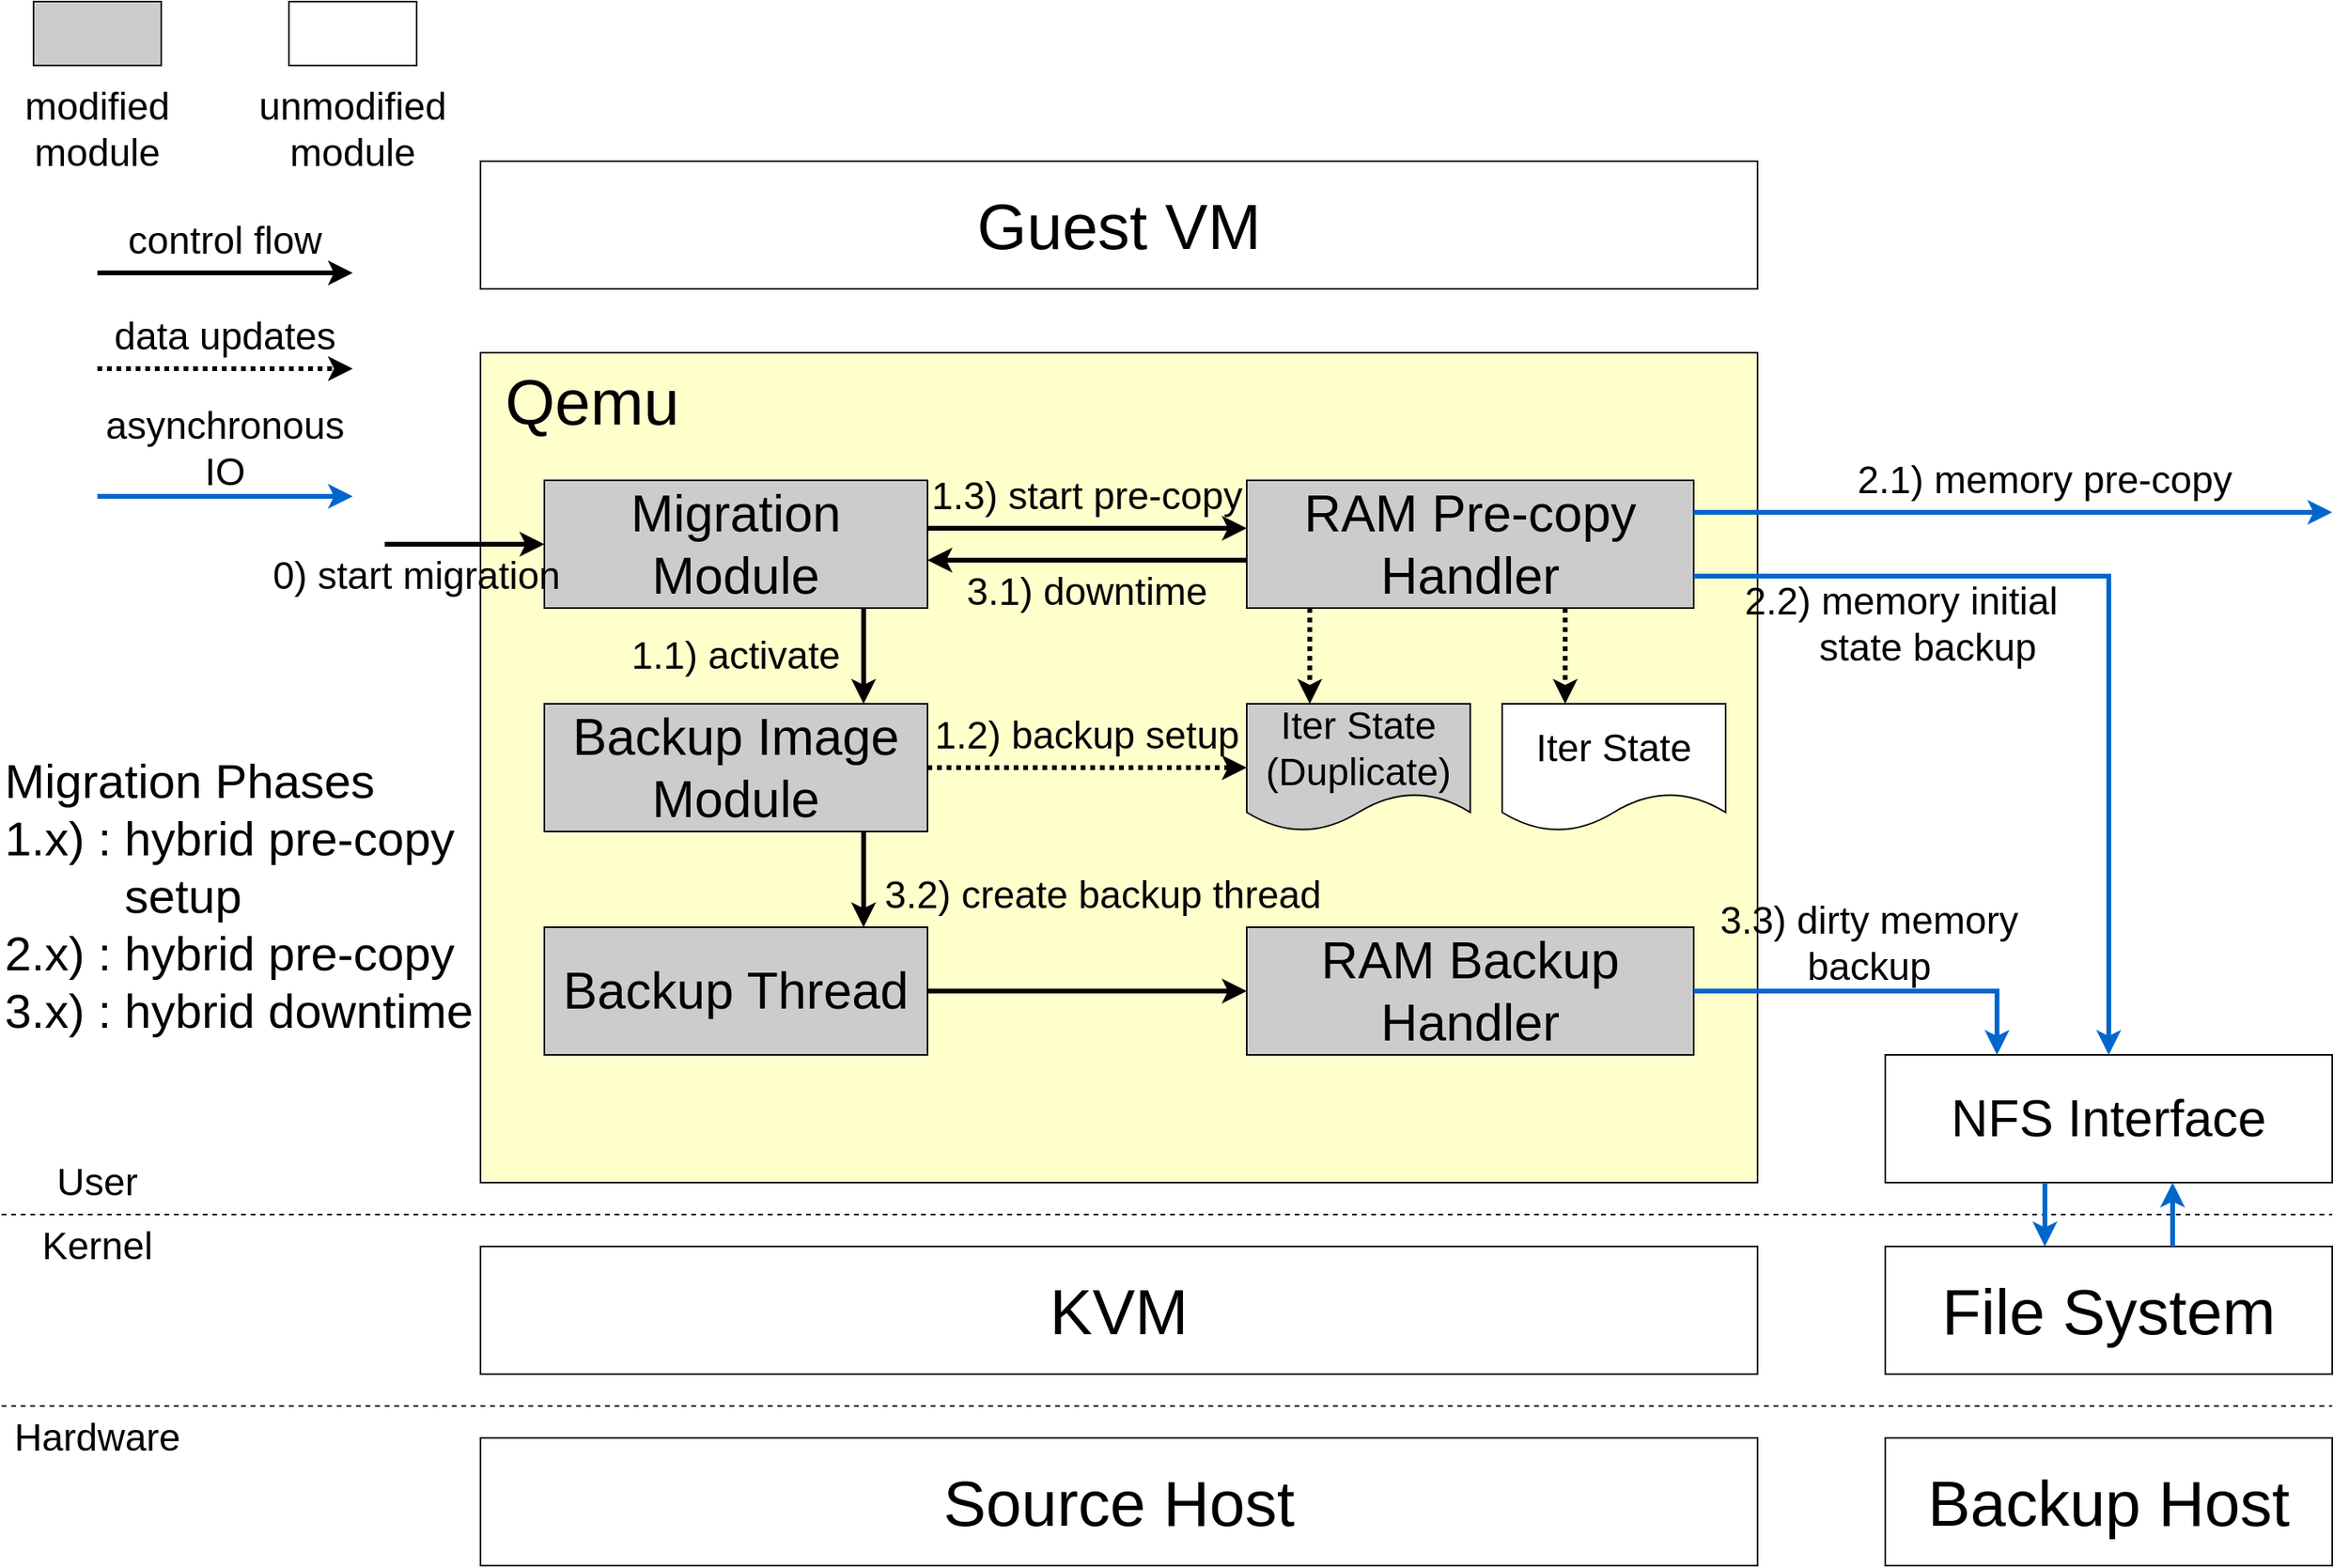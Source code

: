 <mxfile version="21.6.1" type="github">
  <diagram name="第 1 页" id="OpDthlvLPTq0gWTyiU4q">
    <mxGraphModel dx="2846" dy="1156" grid="1" gridSize="10" guides="1" tooltips="1" connect="1" arrows="1" fold="1" page="1" pageScale="1" pageWidth="827" pageHeight="1169" math="0" shadow="0">
      <root>
        <mxCell id="0" />
        <mxCell id="1" parent="0" />
        <mxCell id="nN0O7QRVwU9NLzJ40oYi-1" value="&lt;font style=&quot;font-size: 40px;&quot;&gt;Guest VM&lt;/font&gt;" style="rounded=0;whiteSpace=wrap;html=1;align=center;" vertex="1" parent="1">
          <mxGeometry x="-460" y="160" width="800" height="80" as="geometry" />
        </mxCell>
        <mxCell id="nN0O7QRVwU9NLzJ40oYi-2" value="" style="rounded=0;whiteSpace=wrap;html=1;fillColor=#FFFFCC;" vertex="1" parent="1">
          <mxGeometry x="-460" y="280" width="800" height="520" as="geometry" />
        </mxCell>
        <mxCell id="nN0O7QRVwU9NLzJ40oYi-3" value="&lt;font style=&quot;font-size: 40px;&quot;&gt;Qemu&lt;/font&gt;" style="text;html=1;strokeColor=none;fillColor=none;align=center;verticalAlign=middle;whiteSpace=wrap;rounded=0;" vertex="1" parent="1">
          <mxGeometry x="-460" y="280" width="140" height="60" as="geometry" />
        </mxCell>
        <mxCell id="nN0O7QRVwU9NLzJ40oYi-4" value="&lt;font style=&quot;font-size: 32px;&quot;&gt;Migration&lt;br style=&quot;&quot;&gt;Module&lt;/font&gt;" style="rounded=0;whiteSpace=wrap;html=1;fontSize=20;fillColor=#CCCCCC;" vertex="1" parent="1">
          <mxGeometry x="-420" y="360" width="240" height="80" as="geometry" />
        </mxCell>
        <mxCell id="nN0O7QRVwU9NLzJ40oYi-5" value="&lt;font style=&quot;font-size: 32px;&quot;&gt;Backup Image&lt;br style=&quot;&quot;&gt;Module&lt;/font&gt;" style="rounded=0;whiteSpace=wrap;html=1;fillColor=#CCCCCC;fontSize=20;" vertex="1" parent="1">
          <mxGeometry x="-420" y="500" width="240" height="80" as="geometry" />
        </mxCell>
        <mxCell id="nN0O7QRVwU9NLzJ40oYi-8" value="" style="endArrow=classic;html=1;rounded=0;strokeWidth=3;" edge="1" parent="1">
          <mxGeometry width="50" height="50" relative="1" as="geometry">
            <mxPoint x="-700" y="230" as="sourcePoint" />
            <mxPoint x="-540" y="230" as="targetPoint" />
          </mxGeometry>
        </mxCell>
        <mxCell id="nN0O7QRVwU9NLzJ40oYi-9" value="" style="endArrow=classic;html=1;rounded=0;strokeWidth=3;strokeColor=#0066CC;" edge="1" parent="1">
          <mxGeometry width="50" height="50" relative="1" as="geometry">
            <mxPoint x="-700" y="370" as="sourcePoint" />
            <mxPoint x="-540" y="370" as="targetPoint" />
          </mxGeometry>
        </mxCell>
        <mxCell id="nN0O7QRVwU9NLzJ40oYi-10" value="" style="endArrow=none;dashed=1;html=1;rounded=0;" edge="1" parent="1">
          <mxGeometry width="50" height="50" relative="1" as="geometry">
            <mxPoint x="-760" y="820" as="sourcePoint" />
            <mxPoint x="700" y="820" as="targetPoint" />
          </mxGeometry>
        </mxCell>
        <mxCell id="nN0O7QRVwU9NLzJ40oYi-11" value="&lt;font style=&quot;font-size: 24px;&quot;&gt;User&lt;/font&gt;" style="text;html=1;strokeColor=none;fillColor=none;align=center;verticalAlign=middle;whiteSpace=wrap;rounded=0;" vertex="1" parent="1">
          <mxGeometry x="-760" y="780" width="120" height="40" as="geometry" />
        </mxCell>
        <mxCell id="nN0O7QRVwU9NLzJ40oYi-12" value="&lt;font style=&quot;font-size: 24px;&quot;&gt;Kernel&lt;/font&gt;" style="text;html=1;strokeColor=none;fillColor=none;align=center;verticalAlign=middle;whiteSpace=wrap;rounded=0;" vertex="1" parent="1">
          <mxGeometry x="-760" y="820" width="120" height="40" as="geometry" />
        </mxCell>
        <mxCell id="nN0O7QRVwU9NLzJ40oYi-14" value="&lt;font style=&quot;font-size: 24px;&quot;&gt;0) start migration&lt;/font&gt;" style="text;html=1;strokeColor=none;fillColor=none;align=center;verticalAlign=middle;whiteSpace=wrap;rounded=0;" vertex="1" parent="1">
          <mxGeometry x="-600" y="400" width="200" height="40" as="geometry" />
        </mxCell>
        <mxCell id="nN0O7QRVwU9NLzJ40oYi-15" value="&lt;font style=&quot;font-size: 24px;&quot;&gt;control flow&lt;/font&gt;" style="text;html=1;strokeColor=none;fillColor=none;align=center;verticalAlign=middle;whiteSpace=wrap;rounded=0;" vertex="1" parent="1">
          <mxGeometry x="-700" y="190" width="160" height="40" as="geometry" />
        </mxCell>
        <mxCell id="nN0O7QRVwU9NLzJ40oYi-16" value="&lt;font style=&quot;font-size: 24px;&quot;&gt;1.1) activate&lt;/font&gt;" style="text;html=1;strokeColor=none;fillColor=none;align=center;verticalAlign=middle;whiteSpace=wrap;rounded=0;" vertex="1" parent="1">
          <mxGeometry x="-380" y="450" width="160" height="40" as="geometry" />
        </mxCell>
        <mxCell id="nN0O7QRVwU9NLzJ40oYi-17" value="&lt;font style=&quot;font-size: 32px;&quot;&gt;RAM Pre-copy Handler&lt;/font&gt;" style="rounded=0;whiteSpace=wrap;html=1;fillColor=#CCCCCC;fontSize=20;" vertex="1" parent="1">
          <mxGeometry x="20" y="360" width="280" height="80" as="geometry" />
        </mxCell>
        <mxCell id="nN0O7QRVwU9NLzJ40oYi-18" value="&lt;font style=&quot;&quot;&gt;&lt;font style=&quot;font-size: 24px;&quot;&gt;1.3) start pre-copy&lt;/font&gt;&lt;br&gt;&lt;/font&gt;" style="text;html=1;strokeColor=none;fillColor=none;align=center;verticalAlign=middle;whiteSpace=wrap;rounded=0;" vertex="1" parent="1">
          <mxGeometry x="-180" y="350" width="200" height="40" as="geometry" />
        </mxCell>
        <mxCell id="nN0O7QRVwU9NLzJ40oYi-19" value="&lt;font style=&quot;font-size: 24px;&quot;&gt;1.2) backup setup&lt;/font&gt;" style="text;html=1;strokeColor=none;fillColor=none;align=center;verticalAlign=middle;whiteSpace=wrap;rounded=0;" vertex="1" parent="1">
          <mxGeometry x="-180" y="500" width="200" height="40" as="geometry" />
        </mxCell>
        <mxCell id="nN0O7QRVwU9NLzJ40oYi-20" value="&lt;font style=&quot;font-size: 32px;&quot;&gt;NFS Interface&lt;/font&gt;" style="rounded=0;whiteSpace=wrap;html=1;align=center;fontSize=20;" vertex="1" parent="1">
          <mxGeometry x="420" y="720" width="280" height="80" as="geometry" />
        </mxCell>
        <mxCell id="nN0O7QRVwU9NLzJ40oYi-21" value="&lt;font style=&quot;font-size: 24px;&quot;&gt;2.1) memory pre-copy&lt;/font&gt;" style="text;html=1;strokeColor=none;fillColor=none;align=center;verticalAlign=middle;whiteSpace=wrap;rounded=0;" vertex="1" parent="1">
          <mxGeometry x="360" y="340" width="320" height="40" as="geometry" />
        </mxCell>
        <mxCell id="nN0O7QRVwU9NLzJ40oYi-22" value="" style="endArrow=classic;html=1;rounded=0;strokeWidth=3;dashed=1;dashPattern=1 1;" edge="1" parent="1">
          <mxGeometry width="50" height="50" relative="1" as="geometry">
            <mxPoint x="-700" y="290" as="sourcePoint" />
            <mxPoint x="-540" y="290" as="targetPoint" />
          </mxGeometry>
        </mxCell>
        <mxCell id="nN0O7QRVwU9NLzJ40oYi-23" value="&lt;font style=&quot;font-size: 24px;&quot;&gt;data updates&lt;/font&gt;" style="text;html=1;strokeColor=none;fillColor=none;align=center;verticalAlign=middle;whiteSpace=wrap;rounded=0;" vertex="1" parent="1">
          <mxGeometry x="-700" y="250" width="160" height="40" as="geometry" />
        </mxCell>
        <mxCell id="nN0O7QRVwU9NLzJ40oYi-24" value="&lt;font style=&quot;font-size: 24px;&quot;&gt;3.1) downtime&lt;/font&gt;" style="text;html=1;strokeColor=none;fillColor=none;align=center;verticalAlign=middle;whiteSpace=wrap;rounded=0;" vertex="1" parent="1">
          <mxGeometry x="-180" y="410" width="200" height="40" as="geometry" />
        </mxCell>
        <mxCell id="nN0O7QRVwU9NLzJ40oYi-25" value="&lt;font style=&quot;font-size: 32px;&quot;&gt;RAM Backup Handler&lt;/font&gt;" style="rounded=0;whiteSpace=wrap;html=1;fillColor=#CCCCCC;fontSize=20;" vertex="1" parent="1">
          <mxGeometry x="20" y="640" width="280" height="80" as="geometry" />
        </mxCell>
        <mxCell id="nN0O7QRVwU9NLzJ40oYi-26" value="&lt;font style=&quot;font-size: 24px;&quot;&gt;3.2) create backup thread&lt;/font&gt;" style="text;html=1;strokeColor=none;fillColor=none;align=center;verticalAlign=middle;whiteSpace=wrap;rounded=0;" vertex="1" parent="1">
          <mxGeometry x="-220" y="600" width="300" height="40" as="geometry" />
        </mxCell>
        <mxCell id="nN0O7QRVwU9NLzJ40oYi-27" value="&lt;font style=&quot;font-size: 24px;&quot;&gt;asynchronous IO&lt;/font&gt;" style="text;html=1;strokeColor=none;fillColor=none;align=center;verticalAlign=middle;whiteSpace=wrap;rounded=0;" vertex="1" parent="1">
          <mxGeometry x="-700" y="310" width="160" height="60" as="geometry" />
        </mxCell>
        <mxCell id="nN0O7QRVwU9NLzJ40oYi-28" value="" style="endArrow=classic;html=1;rounded=0;strokeWidth=3;strokeColor=#0066CC;entryX=0.5;entryY=0;entryDx=0;entryDy=0;" edge="1" parent="1" target="nN0O7QRVwU9NLzJ40oYi-20">
          <mxGeometry width="50" height="50" relative="1" as="geometry">
            <mxPoint x="300" y="420" as="sourcePoint" />
            <mxPoint x="500" y="820" as="targetPoint" />
            <Array as="points">
              <mxPoint x="560" y="420" />
            </Array>
          </mxGeometry>
        </mxCell>
        <mxCell id="nN0O7QRVwU9NLzJ40oYi-29" value="" style="endArrow=classic;html=1;rounded=0;strokeWidth=3;dashed=1;dashPattern=1 1;" edge="1" parent="1">
          <mxGeometry width="50" height="50" relative="1" as="geometry">
            <mxPoint x="-180" y="540" as="sourcePoint" />
            <mxPoint x="20" y="540" as="targetPoint" />
          </mxGeometry>
        </mxCell>
        <mxCell id="nN0O7QRVwU9NLzJ40oYi-30" value="" style="endArrow=classic;html=1;rounded=0;strokeWidth=3;dashed=1;dashPattern=1 1;" edge="1" parent="1">
          <mxGeometry width="50" height="50" relative="1" as="geometry">
            <mxPoint x="219.5" y="440" as="sourcePoint" />
            <mxPoint x="219.5" y="500" as="targetPoint" />
          </mxGeometry>
        </mxCell>
        <mxCell id="nN0O7QRVwU9NLzJ40oYi-31" value="" style="endArrow=classic;html=1;rounded=0;strokeWidth=3;dashed=1;dashPattern=1 1;" edge="1" parent="1">
          <mxGeometry width="50" height="50" relative="1" as="geometry">
            <mxPoint x="59.5" y="440" as="sourcePoint" />
            <mxPoint x="59.5" y="500" as="targetPoint" />
          </mxGeometry>
        </mxCell>
        <mxCell id="nN0O7QRVwU9NLzJ40oYi-32" value="" style="endArrow=classic;html=1;rounded=0;strokeWidth=3;" edge="1" parent="1">
          <mxGeometry width="50" height="50" relative="1" as="geometry">
            <mxPoint x="-180" y="390" as="sourcePoint" />
            <mxPoint x="20" y="390" as="targetPoint" />
          </mxGeometry>
        </mxCell>
        <mxCell id="nN0O7QRVwU9NLzJ40oYi-33" value="" style="endArrow=classic;html=1;rounded=0;strokeWidth=3;" edge="1" parent="1">
          <mxGeometry width="50" height="50" relative="1" as="geometry">
            <mxPoint x="20" y="410" as="sourcePoint" />
            <mxPoint x="-180" y="410" as="targetPoint" />
          </mxGeometry>
        </mxCell>
        <mxCell id="nN0O7QRVwU9NLzJ40oYi-34" value="" style="endArrow=classic;html=1;rounded=0;strokeWidth=3;" edge="1" parent="1">
          <mxGeometry width="50" height="50" relative="1" as="geometry">
            <mxPoint x="-220" y="440" as="sourcePoint" />
            <mxPoint x="-220" y="500" as="targetPoint" />
          </mxGeometry>
        </mxCell>
        <mxCell id="nN0O7QRVwU9NLzJ40oYi-35" value="" style="endArrow=classic;html=1;rounded=0;strokeWidth=3;strokeColor=#0066CC;entryX=0.25;entryY=0;entryDx=0;entryDy=0;" edge="1" parent="1" target="nN0O7QRVwU9NLzJ40oYi-20">
          <mxGeometry width="50" height="50" relative="1" as="geometry">
            <mxPoint x="300" y="680" as="sourcePoint" />
            <mxPoint x="420" y="820.5" as="targetPoint" />
            <Array as="points">
              <mxPoint x="490" y="680" />
            </Array>
          </mxGeometry>
        </mxCell>
        <mxCell id="nN0O7QRVwU9NLzJ40oYi-39" value="&lt;font style=&quot;font-size: 40px;&quot;&gt;KVM&lt;/font&gt;" style="rounded=0;whiteSpace=wrap;html=1;" vertex="1" parent="1">
          <mxGeometry x="-460" y="840" width="800" height="80" as="geometry" />
        </mxCell>
        <mxCell id="nN0O7QRVwU9NLzJ40oYi-40" value="" style="endArrow=none;dashed=1;html=1;rounded=0;" edge="1" parent="1">
          <mxGeometry width="50" height="50" relative="1" as="geometry">
            <mxPoint x="-760" y="940" as="sourcePoint" />
            <mxPoint x="700" y="940" as="targetPoint" />
          </mxGeometry>
        </mxCell>
        <mxCell id="nN0O7QRVwU9NLzJ40oYi-41" value="&lt;font style=&quot;font-size: 24px;&quot;&gt;Hardware&lt;/font&gt;" style="text;html=1;strokeColor=none;fillColor=none;align=center;verticalAlign=middle;whiteSpace=wrap;rounded=0;" vertex="1" parent="1">
          <mxGeometry x="-760" y="940" width="120" height="40" as="geometry" />
        </mxCell>
        <mxCell id="nN0O7QRVwU9NLzJ40oYi-42" value="&lt;font style=&quot;font-size: 40px;&quot;&gt;File System&lt;/font&gt;" style="rounded=0;whiteSpace=wrap;html=1;" vertex="1" parent="1">
          <mxGeometry x="420" y="840" width="280" height="80" as="geometry" />
        </mxCell>
        <mxCell id="nN0O7QRVwU9NLzJ40oYi-43" value="" style="endArrow=classic;html=1;rounded=0;strokeWidth=3;strokeColor=#0066CC;" edge="1" parent="1">
          <mxGeometry width="50" height="50" relative="1" as="geometry">
            <mxPoint x="520" y="800" as="sourcePoint" />
            <mxPoint x="520" y="840" as="targetPoint" />
          </mxGeometry>
        </mxCell>
        <mxCell id="nN0O7QRVwU9NLzJ40oYi-44" value="" style="endArrow=classic;html=1;rounded=0;strokeWidth=3;strokeColor=#0066CC;" edge="1" parent="1">
          <mxGeometry width="50" height="50" relative="1" as="geometry">
            <mxPoint x="600" y="840" as="sourcePoint" />
            <mxPoint x="600" y="800" as="targetPoint" />
          </mxGeometry>
        </mxCell>
        <mxCell id="nN0O7QRVwU9NLzJ40oYi-45" value="&lt;font style=&quot;font-size: 40px;&quot;&gt;Source Host&lt;/font&gt;" style="rounded=0;whiteSpace=wrap;html=1;" vertex="1" parent="1">
          <mxGeometry x="-460" y="960" width="800" height="80" as="geometry" />
        </mxCell>
        <mxCell id="nN0O7QRVwU9NLzJ40oYi-47" value="&lt;font style=&quot;font-size: 32px;&quot;&gt;Backup Thread&lt;/font&gt;" style="rounded=0;whiteSpace=wrap;html=1;fillColor=#CCCCCC;fontSize=20;" vertex="1" parent="1">
          <mxGeometry x="-420" y="640" width="240" height="80" as="geometry" />
        </mxCell>
        <mxCell id="nN0O7QRVwU9NLzJ40oYi-48" value="" style="endArrow=classic;html=1;rounded=0;strokeWidth=3;" edge="1" parent="1">
          <mxGeometry width="50" height="50" relative="1" as="geometry">
            <mxPoint x="-180" y="680" as="sourcePoint" />
            <mxPoint x="20" y="680" as="targetPoint" />
          </mxGeometry>
        </mxCell>
        <mxCell id="nN0O7QRVwU9NLzJ40oYi-52" value="" style="rounded=0;whiteSpace=wrap;html=1;" vertex="1" parent="1">
          <mxGeometry x="-580" y="60" width="80" height="40" as="geometry" />
        </mxCell>
        <mxCell id="nN0O7QRVwU9NLzJ40oYi-53" value="&lt;font style=&quot;font-size: 24px;&quot;&gt;unmodified module&lt;/font&gt;" style="text;html=1;strokeColor=none;fillColor=none;align=center;verticalAlign=middle;whiteSpace=wrap;rounded=0;" vertex="1" parent="1">
          <mxGeometry x="-600" y="110" width="120" height="60" as="geometry" />
        </mxCell>
        <mxCell id="nN0O7QRVwU9NLzJ40oYi-54" value="" style="rounded=0;whiteSpace=wrap;html=1;fillColor=#CCCCCC;" vertex="1" parent="1">
          <mxGeometry x="-740" y="60" width="80" height="40" as="geometry" />
        </mxCell>
        <mxCell id="nN0O7QRVwU9NLzJ40oYi-55" value="&lt;font style=&quot;font-size: 24px;&quot;&gt;modified module&lt;/font&gt;" style="text;html=1;strokeColor=none;fillColor=none;align=center;verticalAlign=middle;whiteSpace=wrap;rounded=0;" vertex="1" parent="1">
          <mxGeometry x="-760" y="110" width="120" height="60" as="geometry" />
        </mxCell>
        <mxCell id="nN0O7QRVwU9NLzJ40oYi-56" value="&lt;font style=&quot;font-size: 30px;&quot;&gt;Migration Phases&lt;br&gt;1.x) : hybrid pre-copy&lt;br&gt;&lt;span style=&quot;white-space: pre;&quot;&gt;&#x9;&lt;/span&gt;&amp;nbsp;setup&lt;br&gt;2.x) : hybrid pre-copy&lt;br&gt;3.x) : hybrid downtime&lt;br&gt;&lt;/font&gt;" style="text;html=1;strokeColor=none;fillColor=none;align=left;verticalAlign=middle;whiteSpace=wrap;rounded=0;" vertex="1" parent="1">
          <mxGeometry x="-760" y="520" width="300" height="200" as="geometry" />
        </mxCell>
        <mxCell id="nN0O7QRVwU9NLzJ40oYi-57" value="&lt;font style=&quot;font-size: 24px;&quot;&gt;2.2) memory initial&lt;br&gt;&amp;nbsp; &amp;nbsp; &amp;nbsp;state backup&lt;/font&gt;" style="text;html=1;strokeColor=none;fillColor=none;align=center;verticalAlign=middle;whiteSpace=wrap;rounded=0;" vertex="1" parent="1">
          <mxGeometry x="320" y="419.5" width="220" height="60" as="geometry" />
        </mxCell>
        <mxCell id="nN0O7QRVwU9NLzJ40oYi-58" value="&lt;font style=&quot;&quot;&gt;&lt;font style=&quot;font-size: 24px;&quot;&gt;Iter State&lt;br style=&quot;&quot;&gt;(Duplicate)&lt;/font&gt;&lt;br style=&quot;font-size: 20px;&quot;&gt;&lt;/font&gt;" style="shape=document;whiteSpace=wrap;html=1;boundedLbl=1;fillColor=#CCCCCC;fontSize=20;" vertex="1" parent="1">
          <mxGeometry x="20" y="500" width="140" height="80" as="geometry" />
        </mxCell>
        <mxCell id="nN0O7QRVwU9NLzJ40oYi-59" value="&lt;font style=&quot;&quot;&gt;&lt;font style=&quot;font-size: 24px;&quot;&gt;Iter State&lt;/font&gt;&lt;br style=&quot;font-size: 20px;&quot;&gt;&lt;/font&gt;" style="shape=document;whiteSpace=wrap;html=1;boundedLbl=1;fontSize=20;" vertex="1" parent="1">
          <mxGeometry x="180" y="500" width="140" height="80" as="geometry" />
        </mxCell>
        <mxCell id="nN0O7QRVwU9NLzJ40oYi-60" value="&lt;font style=&quot;font-size: 24px;&quot;&gt;3.3) dirty memory backup&lt;/font&gt;" style="text;html=1;strokeColor=none;fillColor=none;align=center;verticalAlign=middle;whiteSpace=wrap;rounded=0;" vertex="1" parent="1">
          <mxGeometry x="300" y="620" width="220" height="60" as="geometry" />
        </mxCell>
        <mxCell id="nN0O7QRVwU9NLzJ40oYi-61" value="&lt;font style=&quot;font-size: 40px;&quot;&gt;Backup Host&lt;/font&gt;" style="rounded=0;whiteSpace=wrap;html=1;" vertex="1" parent="1">
          <mxGeometry x="420" y="960" width="280" height="80" as="geometry" />
        </mxCell>
        <mxCell id="nN0O7QRVwU9NLzJ40oYi-62" value="" style="endArrow=classic;html=1;rounded=0;strokeWidth=3;" edge="1" parent="1">
          <mxGeometry width="50" height="50" relative="1" as="geometry">
            <mxPoint x="-220" y="580" as="sourcePoint" />
            <mxPoint x="-220" y="640" as="targetPoint" />
          </mxGeometry>
        </mxCell>
        <mxCell id="nN0O7QRVwU9NLzJ40oYi-64" value="" style="endArrow=classic;html=1;rounded=0;strokeWidth=3;" edge="1" parent="1">
          <mxGeometry width="50" height="50" relative="1" as="geometry">
            <mxPoint x="-520" y="400" as="sourcePoint" />
            <mxPoint x="-420" y="400" as="targetPoint" />
          </mxGeometry>
        </mxCell>
        <mxCell id="nN0O7QRVwU9NLzJ40oYi-65" value="" style="endArrow=classic;html=1;rounded=0;strokeWidth=3;strokeColor=#0066CC;" edge="1" parent="1">
          <mxGeometry width="50" height="50" relative="1" as="geometry">
            <mxPoint x="300" y="380" as="sourcePoint" />
            <mxPoint x="700" y="380" as="targetPoint" />
          </mxGeometry>
        </mxCell>
      </root>
    </mxGraphModel>
  </diagram>
</mxfile>
